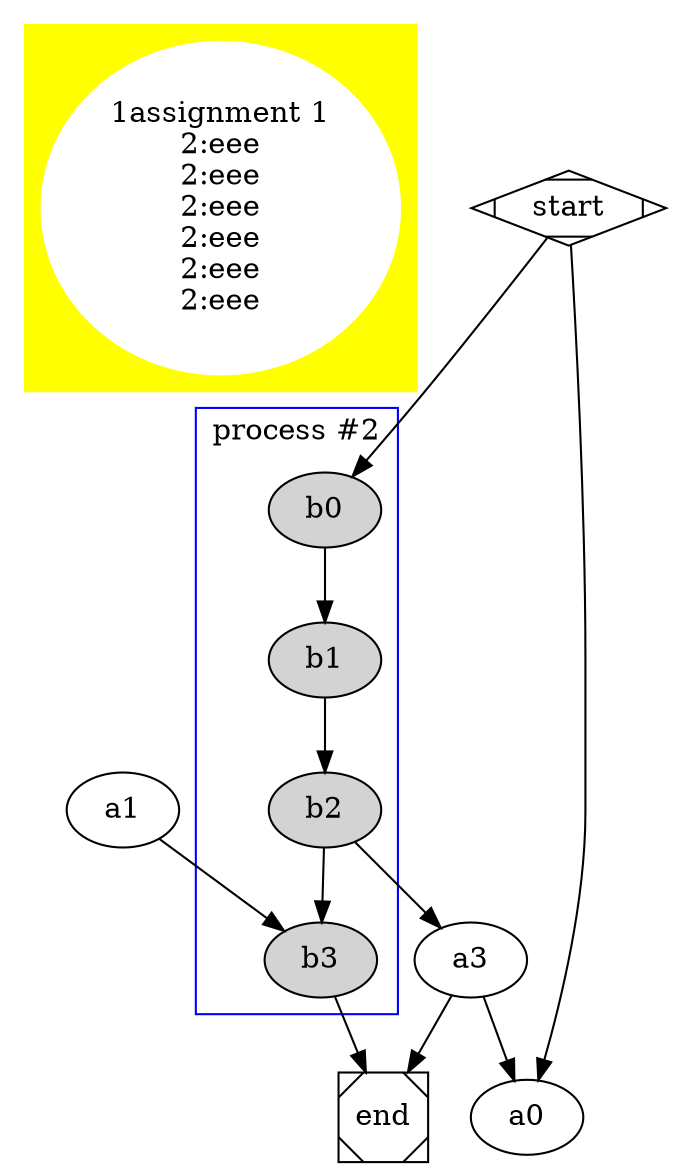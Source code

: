 digraph G {

	subgraph cluster_0 {
		style=filled;
		color=yellow;
		node [style=filled,color=white];
		"1assignment 1\n2:eee\n2:eee\n2:eee\n2:eee\n2:eee\n2:eee";
	}

	subgraph cluster_1 {
		node [style=filled];
		b0 -> b1 -> b2 -> b3;
		label = "process #2";
		color=blue
	}
	start -> a0;
	start -> b0;
	a1 -> b3;
	b2 -> a3;
	a3 -> a0;
	a3 -> end;
	b3 -> end;

	start [shape=Mdiamond];
	end [shape=Msquare];
}
